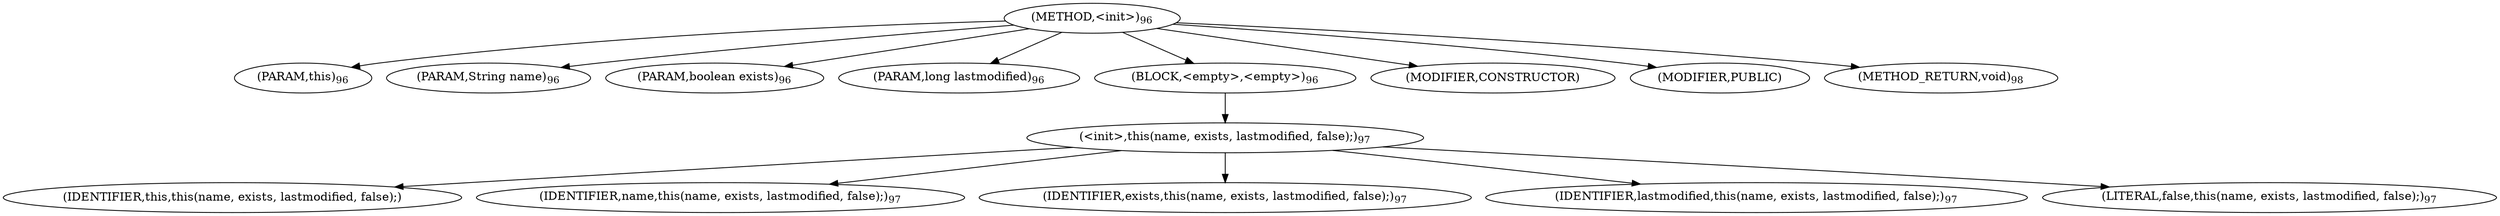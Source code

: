 digraph "&lt;init&gt;" {  
"89" [label = <(METHOD,&lt;init&gt;)<SUB>96</SUB>> ]
"6" [label = <(PARAM,this)<SUB>96</SUB>> ]
"90" [label = <(PARAM,String name)<SUB>96</SUB>> ]
"91" [label = <(PARAM,boolean exists)<SUB>96</SUB>> ]
"92" [label = <(PARAM,long lastmodified)<SUB>96</SUB>> ]
"93" [label = <(BLOCK,&lt;empty&gt;,&lt;empty&gt;)<SUB>96</SUB>> ]
"94" [label = <(&lt;init&gt;,this(name, exists, lastmodified, false);)<SUB>97</SUB>> ]
"5" [label = <(IDENTIFIER,this,this(name, exists, lastmodified, false);)> ]
"95" [label = <(IDENTIFIER,name,this(name, exists, lastmodified, false);)<SUB>97</SUB>> ]
"96" [label = <(IDENTIFIER,exists,this(name, exists, lastmodified, false);)<SUB>97</SUB>> ]
"97" [label = <(IDENTIFIER,lastmodified,this(name, exists, lastmodified, false);)<SUB>97</SUB>> ]
"98" [label = <(LITERAL,false,this(name, exists, lastmodified, false);)<SUB>97</SUB>> ]
"99" [label = <(MODIFIER,CONSTRUCTOR)> ]
"100" [label = <(MODIFIER,PUBLIC)> ]
"101" [label = <(METHOD_RETURN,void)<SUB>98</SUB>> ]
  "89" -> "6" 
  "89" -> "90" 
  "89" -> "91" 
  "89" -> "92" 
  "89" -> "93" 
  "89" -> "99" 
  "89" -> "100" 
  "89" -> "101" 
  "93" -> "94" 
  "94" -> "5" 
  "94" -> "95" 
  "94" -> "96" 
  "94" -> "97" 
  "94" -> "98" 
}
